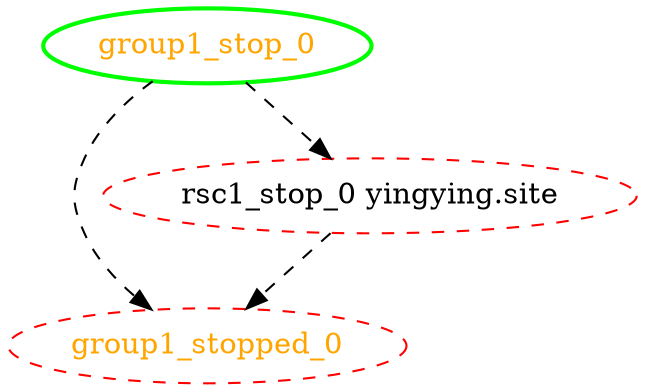 digraph "g" {
"group1_stop_0" -> "group1_stopped_0" [ style = dashed]
"group1_stop_0" -> "rsc1_stop_0 yingying.site" [ style = dashed]
"group1_stop_0" [ style=bold color="green" fontcolor="orange"]
"group1_stopped_0" [ style=dashed color="red" fontcolor="orange"]
"rsc1_stop_0 yingying.site" -> "group1_stopped_0" [ style = dashed]
"rsc1_stop_0 yingying.site" [ style=dashed color="red" fontcolor="black"]
}

